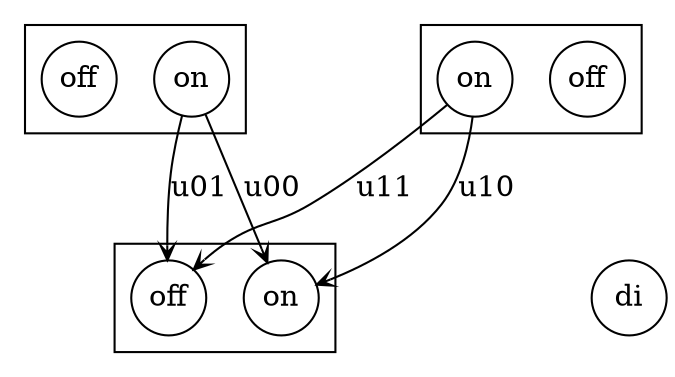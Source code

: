 digraph g {
  edge [arrowhead=none];
  graph [ranksep=0.75];

  node [shape=circle,width=0.5,fixedsize=true];   

  subgraph cluster_b {
    b1 [label=off,group=b1];
    b0 [label=on, group=b0];
  }

  subgraph cluster_c {
    c1 [label=off,group=c1];
    c0 [label=on, group=c0];
  }

  subgraph cluster_d {
    d1 [label=off, group=di];
    d0 [label=on,group=d0];
  }

  edge [arrowhead=open, arrowsize=0.7]
  b0->d0 [label=u00];  
  b0->d1 [label=u01];
  b1->d0 [style=invis];  
  b1->d1 [style=invis];
  c0->d0 [label=u10];  
  c0->d1 [label=u11];
  c1->d0 [style=invis];  
  c1->di [style=invis];
}